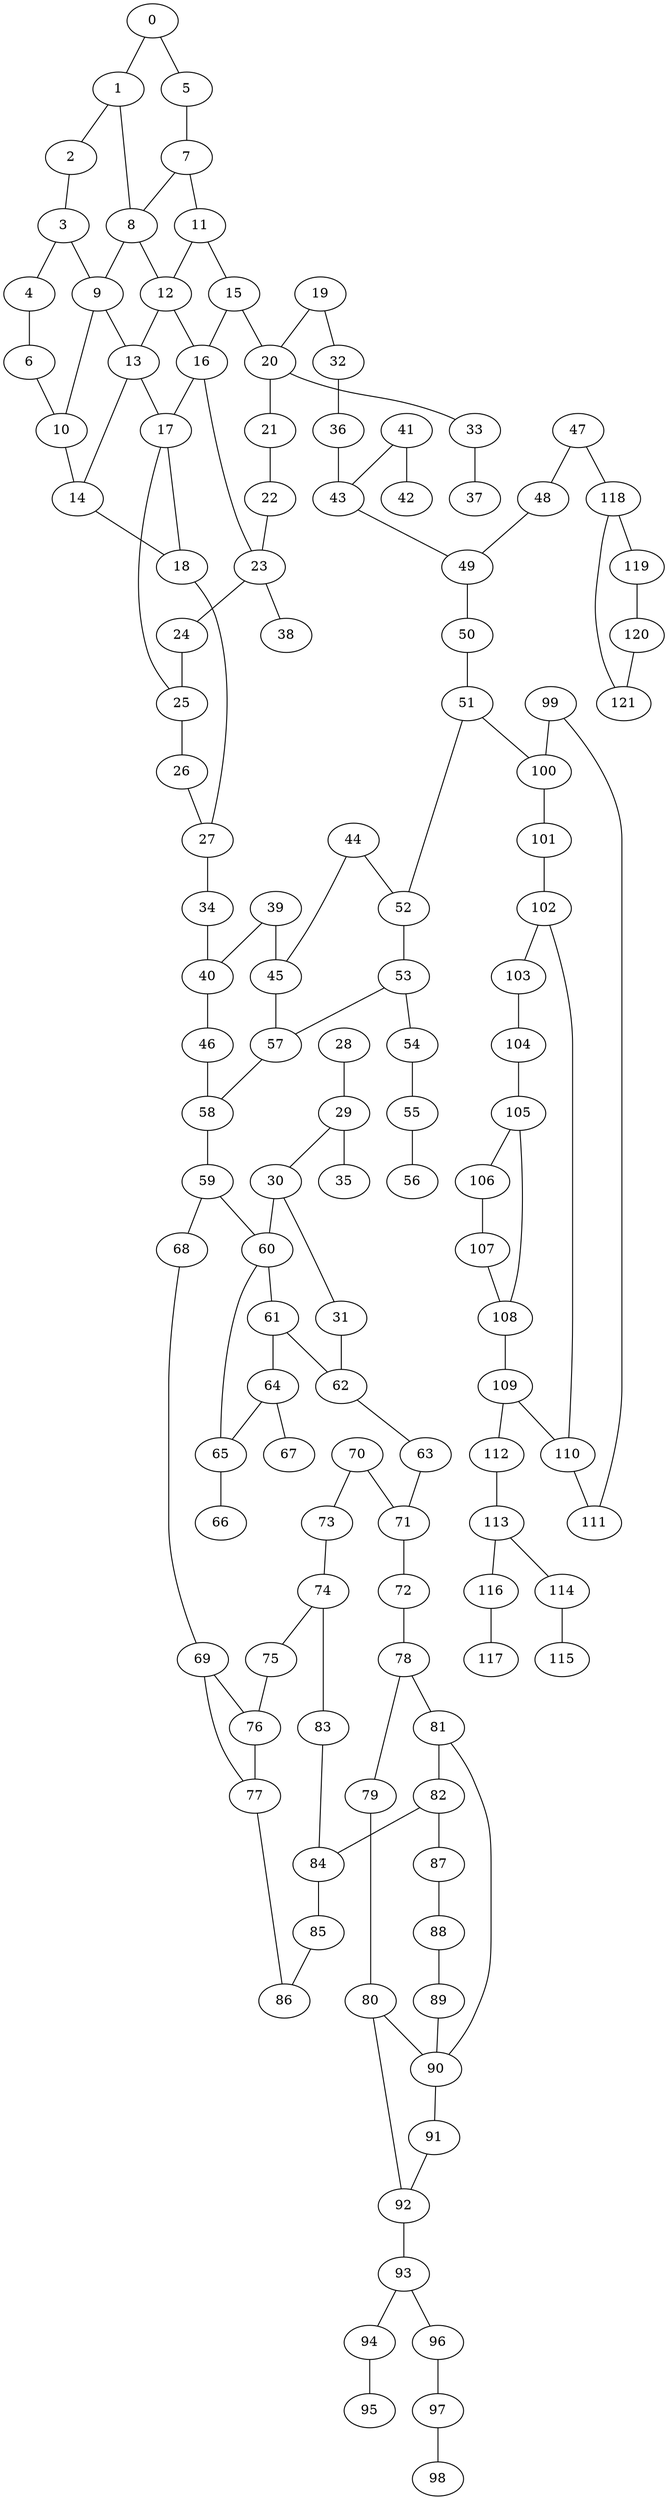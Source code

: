 graph G {
0;
1;
2;
3;
4;
5;
6;
7;
8;
9;
10;
11;
12;
13;
14;
15;
16;
17;
18;
19;
20;
21;
22;
23;
24;
25;
26;
27;
28;
29;
30;
31;
32;
33;
34;
35;
36;
37;
38;
39;
40;
41;
42;
43;
44;
45;
46;
47;
48;
49;
50;
51;
52;
53;
54;
55;
56;
57;
58;
59;
60;
61;
62;
63;
64;
65;
66;
67;
68;
69;
70;
71;
72;
73;
74;
75;
76;
77;
78;
79;
80;
81;
82;
83;
84;
85;
86;
87;
88;
89;
90;
91;
92;
93;
94;
95;
96;
97;
98;
99;
100;
101;
102;
103;
104;
105;
106;
107;
108;
109;
110;
111;
112;
113;
114;
115;
116;
117;
118;
119;
120;
121;
0--1 ;
0--5 ;
1--2 ;
1--8 ;
2--3 ;
3--4 ;
3--9 ;
4--6 ;
5--7 ;
6--10 ;
7--8 ;
7--11 ;
8--9 ;
8--12 ;
9--10 ;
9--13 ;
10--14 ;
11--12 ;
11--15 ;
12--13 ;
12--16 ;
13--14 ;
13--17 ;
14--18 ;
15--16 ;
15--20 ;
16--17 ;
16--23 ;
17--18 ;
17--25 ;
18--27 ;
19--20 ;
19--32 ;
20--21 ;
20--33 ;
21--22 ;
22--23 ;
23--24 ;
23--38 ;
24--25 ;
25--26 ;
26--27 ;
27--34 ;
28--29 ;
29--30 ;
29--35 ;
30--31 ;
30--60 ;
31--62 ;
32--36 ;
33--37 ;
34--40 ;
36--43 ;
39--40 ;
39--45 ;
40--46 ;
41--42 ;
41--43 ;
43--49 ;
44--45 ;
44--52 ;
45--57 ;
46--58 ;
47--48 ;
47--118 ;
48--49 ;
49--50 ;
50--51 ;
51--52 ;
51--100 ;
52--53 ;
53--54 ;
53--57 ;
54--55 ;
55--56 ;
57--58 ;
58--59 ;
59--60 ;
59--68 ;
60--61 ;
60--65 ;
61--62 ;
61--64 ;
62--63 ;
63--71 ;
64--65 ;
64--67 ;
65--66 ;
68--69 ;
69--77 ;
69--76 ;
70--71 ;
70--73 ;
71--72 ;
72--78 ;
73--74 ;
74--75 ;
74--83 ;
75--76 ;
76--77 ;
77--86 ;
78--79 ;
78--81 ;
79--80 ;
80--90 ;
80--92 ;
81--82 ;
81--90 ;
82--84 ;
82--87 ;
83--84 ;
84--85 ;
85--86 ;
87--88 ;
88--89 ;
89--90 ;
90--91 ;
91--92 ;
92--93 ;
93--94 ;
93--96 ;
94--95 ;
96--97 ;
97--98 ;
99--100 ;
99--111 ;
100--101 ;
101--102 ;
102--103 ;
102--110 ;
103--104 ;
104--105 ;
105--106 ;
105--108 ;
106--107 ;
107--108 ;
108--109 ;
109--110 ;
109--112 ;
110--111 ;
112--113 ;
113--114 ;
113--116 ;
114--115 ;
116--117 ;
118--119 ;
118--121 ;
119--120 ;
120--121 ;
}
